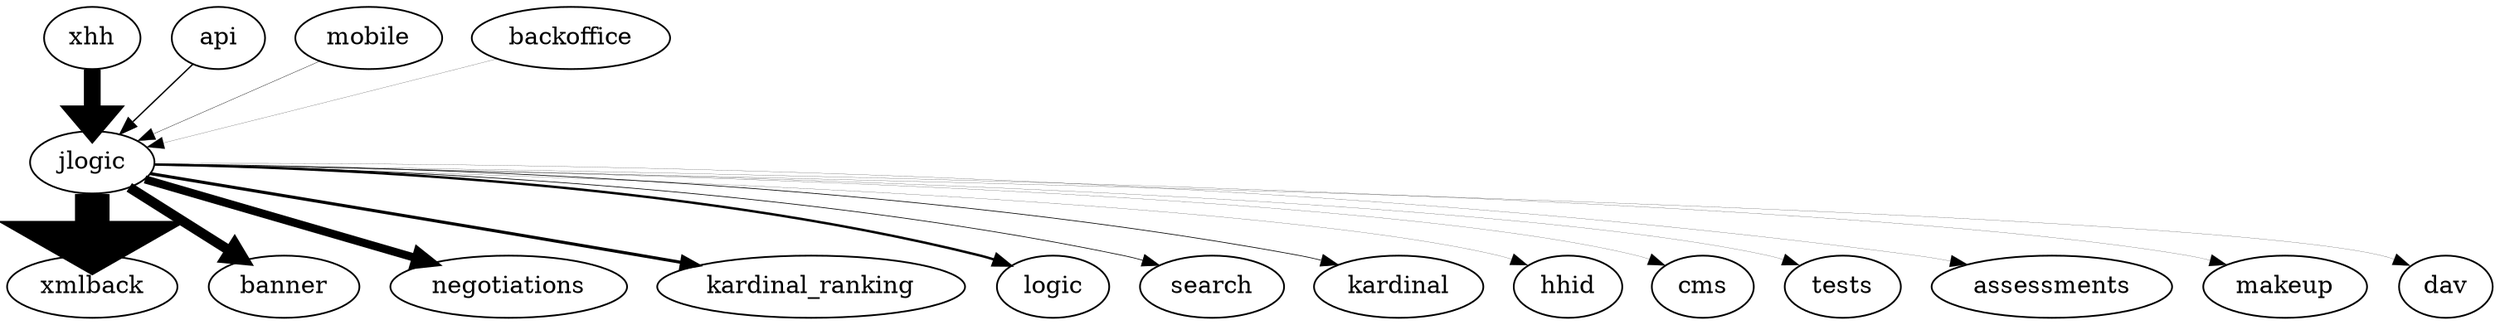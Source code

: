 digraph {
  jlogic -> xmlback [weight="2462359", penwidth=20];
  xhh -> jlogic [weight="1194154", penwidth=9.7];
  jlogic ->	banner [weight="713752", penwidth=5.8];
  jlogic -> negotiations [weight="577562", penwidth=4.7];
  jlogic -> kardinal_ranking [weight="222472", penwidth=1.8];
  jlogic -> logic [weight="167278", penwidth=1.4];
  api -> jlogic [weight="97852", penwidth=0.8];
  jlogic -> search [weight="52138", penwidth=0.4];
  jlogic -> kardinal [weight="45101", penwidth=0.4];
  mobile -> jlogic [weight="29389", penwidth=0.2];
  jlogic -> hhid [weight="4314", penwidth=0.1];
  jlogic -> cms [weight="1532", penwidth=0.1];
  jlogic -> tests [weight="997", penwidth=0.1];
  jlogic -> assessments [weight="785", penwidth=0.1];
  jlogic -> makeup [weight="381", penwidth=0.1];
  backoffice -> jlogic [weight="48", penwidth=0.1];
  jlogic -> dav [weight="31", penwidth=0.1];
}
